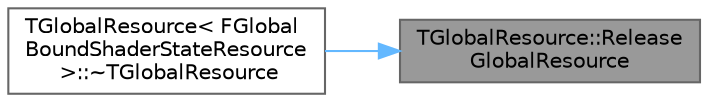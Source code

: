 digraph "TGlobalResource::ReleaseGlobalResource"
{
 // INTERACTIVE_SVG=YES
 // LATEX_PDF_SIZE
  bgcolor="transparent";
  edge [fontname=Helvetica,fontsize=10,labelfontname=Helvetica,labelfontsize=10];
  node [fontname=Helvetica,fontsize=10,shape=box,height=0.2,width=0.4];
  rankdir="RL";
  Node1 [id="Node000001",label="TGlobalResource::Release\lGlobalResource",height=0.2,width=0.4,color="gray40", fillcolor="grey60", style="filled", fontcolor="black",tooltip="Release the global resource."];
  Node1 -> Node2 [id="edge1_Node000001_Node000002",dir="back",color="steelblue1",style="solid",tooltip=" "];
  Node2 [id="Node000002",label="TGlobalResource\< FGlobal\lBoundShaderStateResource\l \>::~TGlobalResource",height=0.2,width=0.4,color="grey40", fillcolor="white", style="filled",URL="$d5/dd5/classTGlobalResource.html#aa96e31e4f647e866f7a2119440983f46",tooltip=" "];
}
